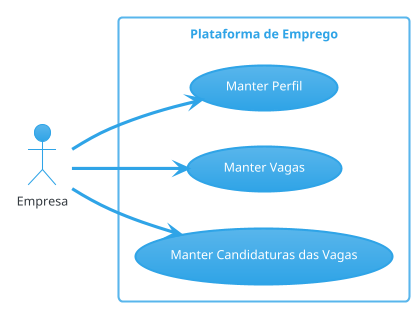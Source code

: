 @startuml caso_de_uso_empresa
!theme cerulean
left to right direction

actor Empresa

rectangle "Plataforma de Emprego" {
  
    usecase "Manter Perfil" as UC_ManageProfile
    usecase "Manter Vagas" as UC_ManageVacancies
    usecase "Manter Candidaturas das Vagas" as UC_ManageApplications
   
}

Empresa --> UC_ManageProfile
Empresa --> UC_ManageVacancies
Empresa --> UC_ManageApplications

@enduml
